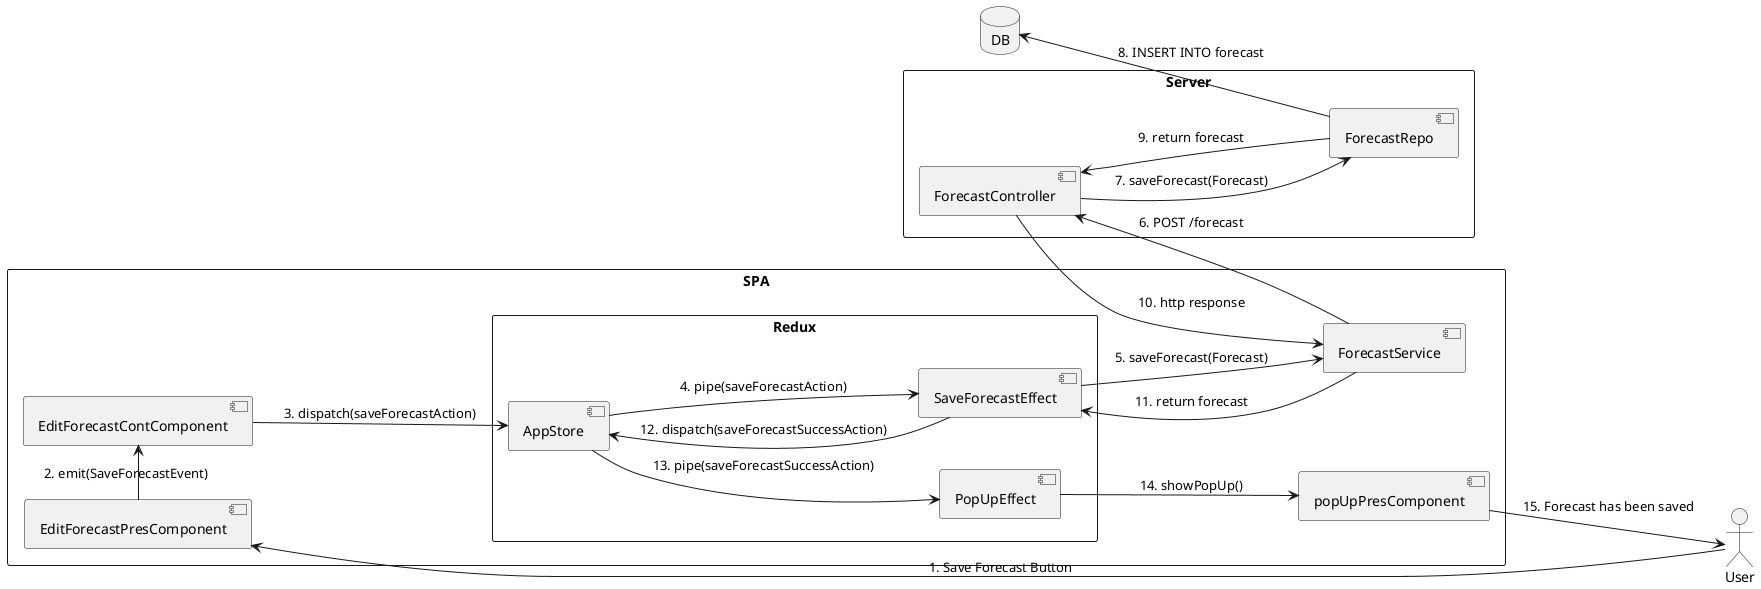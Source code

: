 @startuml create-forecast
left to right direction
actor User
rectangle SPA {
    [EditForecastPresComponent]
    [EditForecastContComponent]
    [popUpPresComponent]
    rectangle Redux{
        [AppStore]
        [SaveForecastEffect]
        [PopUpEffect]
    }
    [ForecastService]
}

rectangle Server {
    [ForecastController]
    [ForecastRepo]
}

database DB

User -down-> [EditForecastPresComponent] : 1. Save Forecast Button
[EditForecastPresComponent] -> [EditForecastContComponent] : 2. emit(SaveForecastEvent)
[EditForecastContComponent] -down-> [AppStore] : 3. dispatch(saveForecastAction)
[AppStore] -> [SaveForecastEffect] : 4. pipe(saveForecastAction)
[SaveForecastEffect] -down-> [ForecastService] : 5. saveForecast(Forecast)
[ForecastService] -> [ForecastController] : 6. POST /forecast
[ForecastController] -> [ForecastRepo] : 7. saveForecast(Forecast)
[ForecastRepo] -up-> DB : 8. INSERT INTO forecast
[ForecastRepo] -down-> [ForecastController] : 9. return forecast
[ForecastController] --> [ForecastService] : 10. http response
[ForecastService] --> [SaveForecastEffect] : 11. return forecast
[SaveForecastEffect] --> [AppStore] : 12. dispatch(saveForecastSuccessAction)
[AppStore] --> [PopUpEffect] : 13. pipe(saveForecastSuccessAction)
[PopUpEffect] -down-> [popUpPresComponent] : 14. showPopUp()
[popUpPresComponent] --> User : 15. Forecast has been saved
@enduml